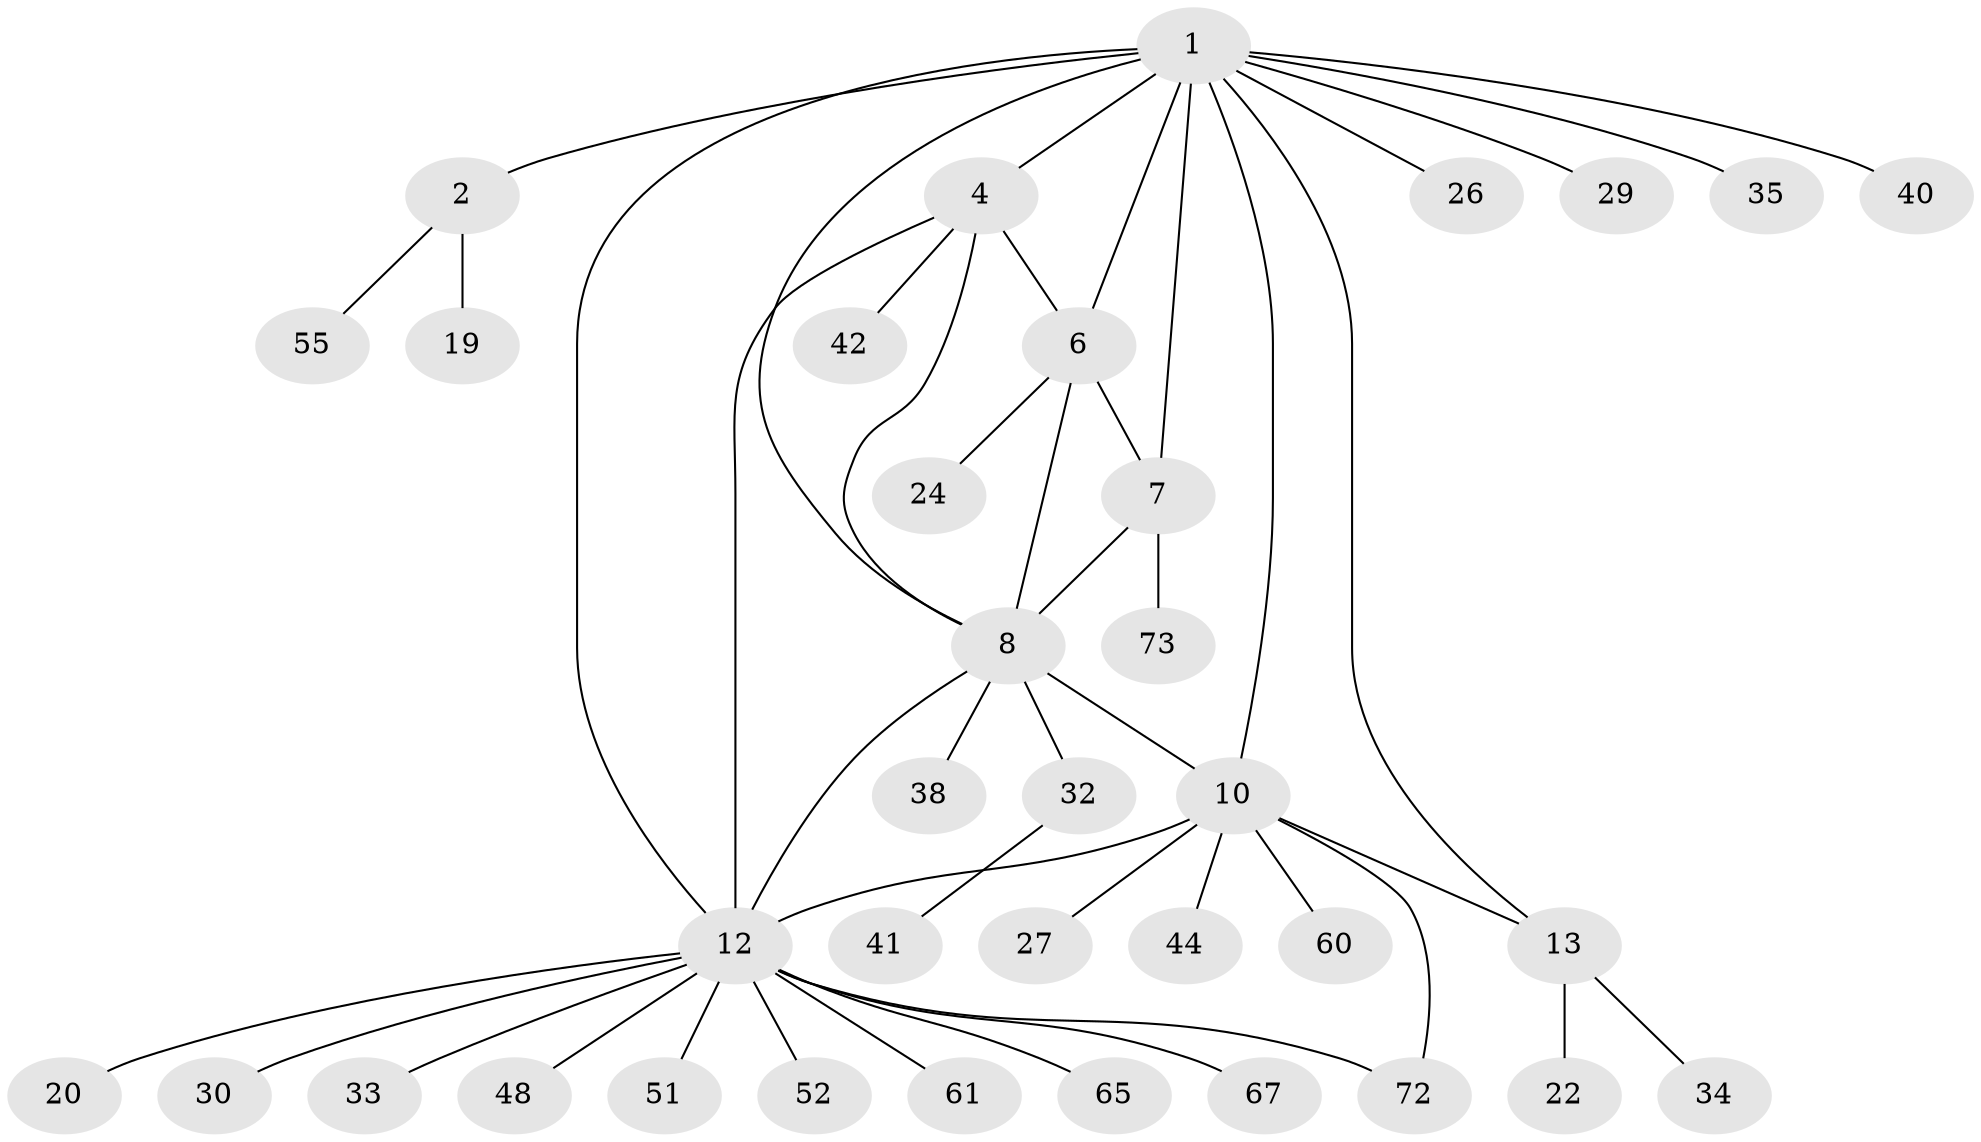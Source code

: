 // original degree distribution, {7: 0.0136986301369863, 4: 0.0821917808219178, 5: 0.0410958904109589, 3: 0.0547945205479452, 6: 0.0547945205479452, 8: 0.0273972602739726, 14: 0.0136986301369863, 9: 0.0136986301369863, 1: 0.6164383561643836, 2: 0.0821917808219178}
// Generated by graph-tools (version 1.1) at 2025/15/03/09/25 04:15:46]
// undirected, 36 vertices, 46 edges
graph export_dot {
graph [start="1"]
  node [color=gray90,style=filled];
  1 [super="+25+16+3"];
  2;
  4 [super="+5+23"];
  6 [super="+37"];
  7;
  8 [super="+11+9+66+71"];
  10 [super="+54+14+39+21"];
  12;
  13 [super="+36+49+57+68"];
  19;
  20;
  22;
  24 [super="+31+64"];
  26;
  27;
  29;
  30;
  32 [super="+58+46"];
  33;
  34;
  35;
  38 [super="+56"];
  40;
  41;
  42;
  44;
  48;
  51;
  52;
  55;
  60;
  61;
  65;
  67;
  72;
  73;
  1 -- 2 [weight=2];
  1 -- 7;
  1 -- 35;
  1 -- 8 [weight=2];
  1 -- 40;
  1 -- 10 [weight=2];
  1 -- 12;
  1 -- 29;
  1 -- 4;
  1 -- 6;
  1 -- 13;
  1 -- 26;
  2 -- 19;
  2 -- 55;
  4 -- 6 [weight=2];
  4 -- 12;
  4 -- 8;
  4 -- 42;
  6 -- 7;
  6 -- 24;
  6 -- 8;
  7 -- 8 [weight=2];
  7 -- 73;
  8 -- 38;
  8 -- 10 [weight=2];
  8 -- 12;
  8 -- 32;
  10 -- 12;
  10 -- 72;
  10 -- 44;
  10 -- 13;
  10 -- 27;
  10 -- 60;
  12 -- 20;
  12 -- 30;
  12 -- 33;
  12 -- 48;
  12 -- 51;
  12 -- 52;
  12 -- 61;
  12 -- 65;
  12 -- 67;
  12 -- 72;
  13 -- 22;
  13 -- 34;
  32 -- 41;
}
